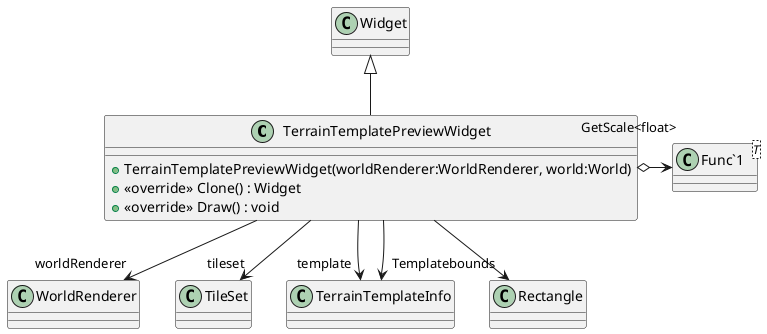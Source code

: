 @startuml
class TerrainTemplatePreviewWidget {
    + TerrainTemplatePreviewWidget(worldRenderer:WorldRenderer, world:World)
    + <<override>> Clone() : Widget
    + <<override>> Draw() : void
}
class "Func`1"<T> {
}
Widget <|-- TerrainTemplatePreviewWidget
TerrainTemplatePreviewWidget o-> "GetScale<float>" "Func`1"
TerrainTemplatePreviewWidget --> "worldRenderer" WorldRenderer
TerrainTemplatePreviewWidget --> "tileset" TileSet
TerrainTemplatePreviewWidget --> "template" TerrainTemplateInfo
TerrainTemplatePreviewWidget --> "bounds" Rectangle
TerrainTemplatePreviewWidget --> "Template" TerrainTemplateInfo
@enduml
